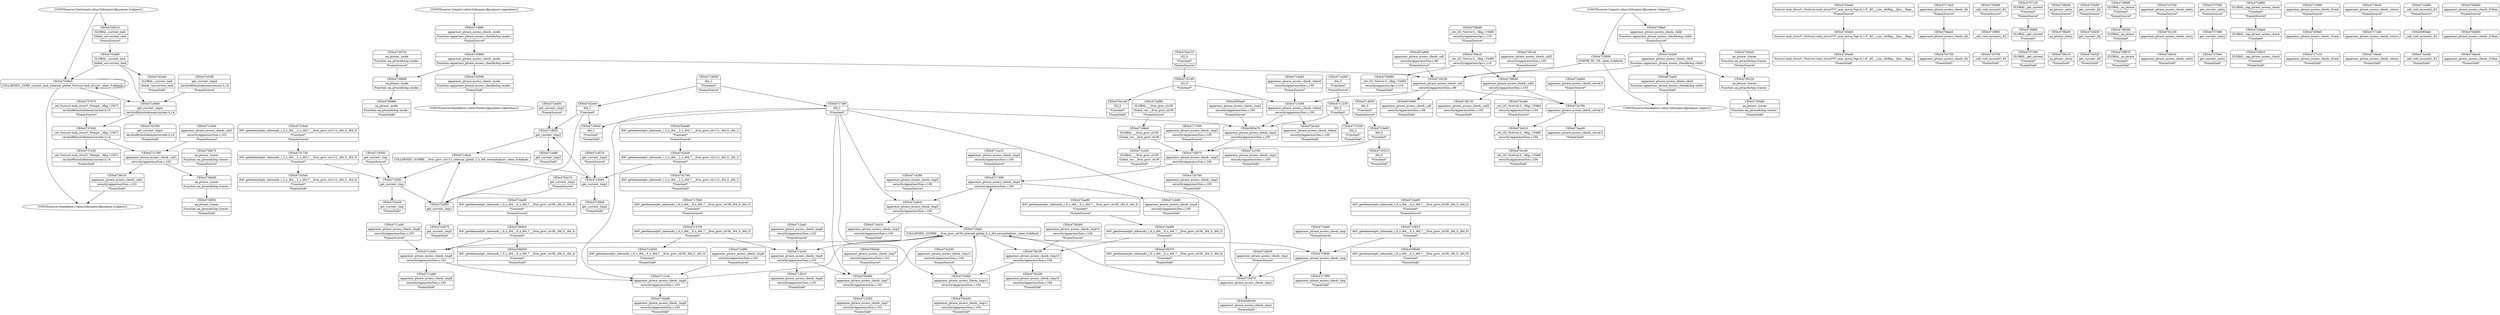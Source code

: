 digraph {
	CE0x4736c10 [shape=record,shape=Mrecord,label="{CE0x4736c10|apparmor_ptrace_access_check:_call1|security/apparmor/lsm.c,103|*SummSink*}"]
	"CONST[source:1(input),value:2(dynamic)][purpose:{operation}]"
	"CONST[source:2(external),value:2(dynamic)][purpose:{subject}]"
	CE0x4742e00 [shape=record,shape=Mrecord,label="{CE0x4742e00|get_current:_tmp|*SummSink*}"]
	CE0x47316a0 [shape=record,shape=Mrecord,label="{CE0x47316a0|i64*_getelementptr_inbounds_(_2_x_i64_,_2_x_i64_*___llvm_gcov_ctr112,_i64_0,_i64_0)|*Constant*|*SummSource*}"]
	CE0x471dbe0 [shape=record,shape=Mrecord,label="{CE0x471dbe0|COLLAPSED:_GCMRE___llvm_gcov_ctr112_internal_global_2_x_i64_zeroinitializer:_elem_0:default:}"]
	CE0x467ea00 [shape=record,shape=Mrecord,label="{CE0x467ea00|apparmor_ptrace_access_check:_child|Function::apparmor_ptrace_access_check&Arg::child::|*SummSink*}"]
	CE0x4717ef0 [shape=record,shape=Mrecord,label="{CE0x4717ef0|i64_1|*Constant*}"]
	CE0x470e3a0 [shape=record,shape=Mrecord,label="{CE0x470e3a0|apparmor_ptrace_access_check:_tobool|security/apparmor/lsm.c,100|*SummSink*}"]
	CE0x4738dd0 [shape=record,shape=Mrecord,label="{CE0x4738dd0|aa_ptrace:_tracer|Function::aa_ptrace&Arg::tracer::}"]
	CE0x471d570 [shape=record,shape=Mrecord,label="{CE0x471d570|get_current:_tmp2|*SummSource*}"]
	CE0x4743ea0 [shape=record,shape=Mrecord,label="{CE0x4743ea0|%struct.task_struct*_(%struct.task_struct**)*_asm_movq_%gs:$_1:P_,$0_,_r,im,_dirflag_,_fpsr_,_flags_|*SummSource*}"]
	CE0x4738f30 [shape=record,shape=Mrecord,label="{CE0x4738f30|aa_ptrace:_tracer|Function::aa_ptrace&Arg::tracer::|*SummSink*}"]
	CE0x4739ac0 [shape=record,shape=Mrecord,label="{CE0x4739ac0|_ret_i32_%error.0,_!dbg_!15485|security/apparmor/ipc.c,110}"]
	CE0x4718360 [shape=record,shape=Mrecord,label="{CE0x4718360|get_current:_tmp|*SummSource*}"]
	CE0x471e100 [shape=record,shape=Mrecord,label="{CE0x471e100|apparmor_ptrace_access_check:_tmp2|security/apparmor/lsm.c,100|*SummSink*}"]
	CE0x4725860 [shape=record,shape=Mrecord,label="{CE0x4725860|apparmor_ptrace_access_check:_mode|Function::apparmor_ptrace_access_check&Arg::mode::}"]
	CE0x4743cb0 [shape=record,shape=Mrecord,label="{CE0x4743cb0|GLOBAL:_current_task|Global_var:current_task|*SummSink*}"]
	CE0x4716510 [shape=record,shape=Mrecord,label="{CE0x4716510|i64_0|*Constant*|*SummSink*}"]
	CE0x470c730 [shape=record,shape=Mrecord,label="{CE0x470c730|apparmor_ptrace_access_check:_bb|*SummSink*}"]
	CE0x471e260 [shape=record,shape=Mrecord,label="{CE0x471e260|i64_2|*Constant*|*SummSource*}"]
	CE0x470e210 [shape=record,shape=Mrecord,label="{CE0x470e210|i32_0|*Constant*|*SummSource*}"]
	CE0x471d5e0 [shape=record,shape=Mrecord,label="{CE0x471d5e0|get_current:_tmp2|*SummSink*}"]
	CE0x4738370 [shape=record,shape=Mrecord,label="{CE0x4738370|i64*_getelementptr_inbounds_(_6_x_i64_,_6_x_i64_*___llvm_gcov_ctr39,_i64_0,_i64_5)|*Constant*|*SummSink*}"]
	CE0x4742ee0 [shape=record,shape=Mrecord,label="{CE0x4742ee0|i64_1|*Constant*}"]
	CE0x472af80 [shape=record,shape=Mrecord,label="{CE0x472af80|GLOBAL:___llvm_gcov_ctr39|Global_var:__llvm_gcov_ctr39|*SummSource*}"]
	CE0x4725590 [shape=record,shape=Mrecord,label="{CE0x4725590|apparmor_ptrace_access_check:_mode|Function::apparmor_ptrace_access_check&Arg::mode::|*SummSink*}"]
	CE0x4714050 [shape=record,shape=Mrecord,label="{CE0x4714050|i64_0|*Constant*|*SummSource*}"]
	CE0x4738130 [shape=record,shape=Mrecord,label="{CE0x4738130|apparmor_ptrace_access_check:_call2|security/apparmor/lsm.c,103|*SummSink*}"]
	CE0x473c0b0 [shape=record,shape=Mrecord,label="{CE0x473c0b0|apparmor_ptrace_access_check:_tmp11|security/apparmor/lsm.c,104}"]
	CE0x47182f0 [shape=record,shape=Mrecord,label="{CE0x47182f0|get_current:_tmp}"]
	CE0x4713c80 [shape=record,shape=Mrecord,label="{CE0x4713c80|apparmor_ptrace_access_check:_tobool|security/apparmor/lsm.c,100}"]
	CE0x471e920 [shape=record,shape=Mrecord,label="{CE0x471e920|i64*_getelementptr_inbounds_(_6_x_i64_,_6_x_i64_*___llvm_gcov_ctr39,_i64_0,_i64_3)|*Constant*|*SummSink*}"]
	CE0x4585c40 [shape=record,shape=Mrecord,label="{CE0x4585c40|apparmor_ptrace_access_check:_tmp1|*SummSink*}"]
	CE0x47336d0 [shape=record,shape=Mrecord,label="{CE0x47336d0|_call_void_mcount()_#2|*SummSource*}"]
	CE0x473aa50 [shape=record,shape=Mrecord,label="{CE0x473aa50|apparmor_ptrace_access_check:_retval.0|*SummSink*}"]
	CE0x470b950 [shape=record,shape=Mrecord,label="{CE0x470b950|i64*_getelementptr_inbounds_(_6_x_i64_,_6_x_i64_*___llvm_gcov_ctr39,_i64_0,_i64_4)|*Constant*|*SummSink*}"]
	CE0x4737120 [shape=record,shape=Mrecord,label="{CE0x4737120|GLOBAL:_get_current|*Constant*|*SummSource*}"]
	CE0x473b260 [shape=record,shape=Mrecord,label="{CE0x473b260|apparmor_ptrace_access_check:_tmp10|security/apparmor/lsm.c,104|*SummSource*}"]
	CE0x4737870 [shape=record,shape=Mrecord,label="{CE0x4737870|_ret_%struct.task_struct*_%tmp4,_!dbg_!15471|./arch/x86/include/asm/current.h,14|*SummSource*}"]
	CE0x4742870 [shape=record,shape=Mrecord,label="{CE0x4742870|get_current:_tmp1|*SummSink*}"]
	CE0x4738b00 [shape=record,shape=Mrecord,label="{CE0x4738b00|aa_ptrace:_entry|*SummSource*}"]
	CE0x4738080 [shape=record,shape=Mrecord,label="{CE0x4738080|apparmor_ptrace_access_check:_call2|security/apparmor/lsm.c,103}"]
	CE0x471bf90 [shape=record,shape=Mrecord,label="{CE0x471bf90|apparmor_ptrace_access_check:_tmp9|security/apparmor/lsm.c,103|*SummSource*}"]
	CE0x4743a80 [shape=record,shape=Mrecord,label="{CE0x4743a80|GLOBAL:_current_task|Global_var:current_task}"]
	CE0x4738c10 [shape=record,shape=Mrecord,label="{CE0x4738c10|aa_ptrace:_entry|*SummSink*}"]
	CE0x4714fd0 [shape=record,shape=Mrecord,label="{CE0x4714fd0|apparmor_ptrace_access_check:_mode|Function::apparmor_ptrace_access_check&Arg::mode::|*SummSource*}"]
	CE0x467e990 [shape=record,shape=Mrecord,label="{CE0x467e990|apparmor_ptrace_access_check:_call|security/apparmor/lsm.c,99|*SummSink*}"]
	CE0x4734020 [shape=record,shape=Mrecord,label="{CE0x4734020|get_current:_bb|*SummSink*}"]
	CE0x473cc40 [shape=record,shape=Mrecord,label="{CE0x473cc40|_ret_i32_%retval.0,_!dbg_!15480|security/apparmor/lsm.c,104|*SummSink*}"]
	CE0x471d820 [shape=record,shape=Mrecord,label="{CE0x471d820|get_current:_tmp3}"]
	CE0x47439a0 [shape=record,shape=Mrecord,label="{CE0x47439a0|COLLAPSED:_GCRE_current_task_external_global_%struct.task_struct*:_elem_0:default:}"]
	CE0x4725600 [shape=record,shape=Mrecord,label="{CE0x4725600|VOIDTB_TE:_CE:_elem_0:default:}"]
	CE0x4739bd0 [shape=record,shape=Mrecord,label="{CE0x4739bd0|_ret_i32_%error.0,_!dbg_!15485|security/apparmor/ipc.c,110|*SummSource*}"]
	CE0x4739690 [shape=record,shape=Mrecord,label="{CE0x4739690|aa_ptrace:_mode|Function::aa_ptrace&Arg::mode::}"]
	CE0x4714410 [shape=record,shape=Mrecord,label="{CE0x4714410|apparmor_ptrace_access_check:_tmp5|security/apparmor/lsm.c,100|*SummSink*}"]
	CE0x47386f0 [shape=record,shape=Mrecord,label="{CE0x47386f0|GLOBAL:_aa_ptrace|*Constant*|*SummSource*}"]
	CE0x470c100 [shape=record,shape=Mrecord,label="{CE0x470c100|apparmor_ptrace_access_check:_entry}"]
	CE0x471fab0 [shape=record,shape=Mrecord,label="{CE0x471fab0|COLLAPSED:_GCMRE___llvm_gcov_ctr39_internal_global_6_x_i64_zeroinitializer:_elem_0:default:}"]
	CE0x471ca10 [shape=record,shape=Mrecord,label="{CE0x471ca10|apparmor_ptrace_access_check:_tmp4|security/apparmor/lsm.c,100|*SummSource*}"]
	CE0x47375d0 [shape=record,shape=Mrecord,label="{CE0x47375d0|get_current:_entry|*SummSource*}"]
	CE0x4739d90 [shape=record,shape=Mrecord,label="{CE0x4739d90|_ret_i32_%error.0,_!dbg_!15485|security/apparmor/ipc.c,110|*SummSink*}"]
	CE0x473b450 [shape=record,shape=Mrecord,label="{CE0x473b450|apparmor_ptrace_access_check:_tmp11|security/apparmor/lsm.c,104|*SummSink*}"]
	CE0x472a8c0 [shape=record,shape=Mrecord,label="{CE0x472a8c0|apparmor_ptrace_access_check:_tmp5|security/apparmor/lsm.c,100}"]
	CE0x4742a30 [shape=record,shape=Mrecord,label="{CE0x4742a30|i64*_getelementptr_inbounds_(_2_x_i64_,_2_x_i64_*___llvm_gcov_ctr112,_i64_0,_i64_1)|*Constant*}"]
	CE0x4724de0 [shape=record,shape=Mrecord,label="{CE0x4724de0|GLOBAL:_cap_ptrace_access_check|*Constant*}"]
	CE0x4731750 [shape=record,shape=Mrecord,label="{CE0x4731750|i64*_getelementptr_inbounds_(_2_x_i64_,_2_x_i64_*___llvm_gcov_ctr112,_i64_0,_i64_0)|*Constant*}"]
	CE0x47269e0 [shape=record,shape=Mrecord,label="{CE0x47269e0|apparmor_ptrace_access_check:_if.end}"]
	CE0x4718ee0 [shape=record,shape=Mrecord,label="{CE0x4718ee0|apparmor_ptrace_access_check:_return|*SummSink*}"]
	CE0x471c780 [shape=record,shape=Mrecord,label="{CE0x471c780|apparmor_ptrace_access_check:_call1|security/apparmor/lsm.c,103}"]
	CE0x47427d0 [shape=record,shape=Mrecord,label="{CE0x47427d0|i64*_getelementptr_inbounds_(_2_x_i64_,_2_x_i64_*___llvm_gcov_ctr112,_i64_0,_i64_1)|*Constant*|*SummSink*}"]
	CE0x47397c0 [shape=record,shape=Mrecord,label="{CE0x47397c0|aa_ptrace:_mode|Function::aa_ptrace&Arg::mode::|*SummSource*}"]
	CE0x4730a40 [shape=record,shape=Mrecord,label="{CE0x4730a40|%struct.task_struct*_(%struct.task_struct**)*_asm_movq_%gs:$_1:P_,$0_,_r,im,_dirflag_,_fpsr_,_flags_|*SummSink*}"]
	CE0x470eee0 [shape=record,shape=Mrecord,label="{CE0x470eee0|apparmor_ptrace_access_check:_bb}"]
	CE0x4712a30 [shape=record,shape=Mrecord,label="{CE0x4712a30|apparmor_ptrace_access_check:_tmp6|security/apparmor/lsm.c,101}"]
	CE0x473b1f0 [shape=record,shape=Mrecord,label="{CE0x473b1f0|apparmor_ptrace_access_check:_tmp10|security/apparmor/lsm.c,104}"]
	CE0x471f060 [shape=record,shape=Mrecord,label="{CE0x471f060|_call_void_mcount()_#2}"]
	CE0x4717cd0 [shape=record,shape=Mrecord,label="{CE0x4717cd0|apparmor_ptrace_access_check:_return}"]
	CE0x471d6d0 [shape=record,shape=Mrecord,label="{CE0x471d6d0|get_current:_tmp4|./arch/x86/include/asm/current.h,14}"]
	CE0x4717dc0 [shape=record,shape=Mrecord,label="{CE0x4717dc0|apparmor_ptrace_access_check:_bb|*SummSource*}"]
	CE0x4718000 [shape=record,shape=Mrecord,label="{CE0x4718000|i64_1|*Constant*|*SummSource*}"]
	CE0x473b2d0 [shape=record,shape=Mrecord,label="{CE0x473b2d0|apparmor_ptrace_access_check:_tmp10|security/apparmor/lsm.c,104|*SummSink*}"]
	CE0x4733e60 [shape=record,shape=Mrecord,label="{CE0x4733e60|get_current:_bb|*SummSource*}"]
	CE0x473ae80 [shape=record,shape=Mrecord,label="{CE0x473ae80|i64*_getelementptr_inbounds_(_6_x_i64_,_6_x_i64_*___llvm_gcov_ctr39,_i64_0,_i64_5)|*Constant*|*SummSource*}"]
	CE0x471cb90 [shape=record,shape=Mrecord,label="{CE0x471cb90|apparmor_ptrace_access_check:_tmp4|security/apparmor/lsm.c,100|*SummSink*}"]
	CE0x4738a00 [shape=record,shape=Mrecord,label="{CE0x4738a00|aa_ptrace:_entry}"]
	CE0x473a780 [shape=record,shape=Mrecord,label="{CE0x473a780|apparmor_ptrace_access_check:_retval.0}"]
	CE0x47392e0 [shape=record,shape=Mrecord,label="{CE0x47392e0|aa_ptrace:_tracee|Function::aa_ptrace&Arg::tracee::|*SummSource*}"]
	CE0x470abd0 [shape=record,shape=Mrecord,label="{CE0x470abd0|i64*_getelementptr_inbounds_(_2_x_i64_,_2_x_i64_*___llvm_gcov_ctr112,_i64_0,_i64_1)|*Constant*|*SummSource*}"]
	CE0x4724f10 [shape=record,shape=Mrecord,label="{CE0x4724f10|GLOBAL:_cap_ptrace_access_check|*Constant*|*SummSink*}"]
	CE0x473c610 [shape=record,shape=Mrecord,label="{CE0x473c610|_ret_i32_%retval.0,_!dbg_!15480|security/apparmor/lsm.c,104}"]
	CE0x4714700 [shape=record,shape=Mrecord,label="{CE0x4714700|i64*_getelementptr_inbounds_(_6_x_i64_,_6_x_i64_*___llvm_gcov_ctr39,_i64_0,_i64_3)|*Constant*}"]
	CE0x4736f60 [shape=record,shape=Mrecord,label="{CE0x4736f60|GLOBAL:_get_current|*Constant*}"]
	CE0x473c5a0 [shape=record,shape=Mrecord,label="{CE0x473c5a0|i64*_getelementptr_inbounds_(_2_x_i64_,_2_x_i64_*___llvm_gcov_ctr112,_i64_0,_i64_0)|*Constant*|*SummSink*}"]
	CE0x4743dc0 [shape=record,shape=Mrecord,label="{CE0x4743dc0|%struct.task_struct*_(%struct.task_struct**)*_asm_movq_%gs:$_1:P_,$0_,_r,im,_dirflag_,_fpsr_,_flags_}"]
	CE0x47376e0 [shape=record,shape=Mrecord,label="{CE0x47376e0|get_current:_entry|*SummSink*}"]
	CE0x4717c10 [shape=record,shape=Mrecord,label="{CE0x4717c10|apparmor_ptrace_access_check:_if.end|*SummSink*}"]
	CE0x471eb80 [shape=record,shape=Mrecord,label="{CE0x471eb80|_call_void_mcount()_#2|*SummSource*}"]
	CE0x4716b30 [shape=record,shape=Mrecord,label="{CE0x4716b30|apparmor_ptrace_access_check:_tmp1|*SummSource*}"]
	CE0x4738870 [shape=record,shape=Mrecord,label="{CE0x4738870|GLOBAL:_aa_ptrace|*Constant*|*SummSink*}"]
	CE0x473ca80 [shape=record,shape=Mrecord,label="{CE0x473ca80|_ret_i32_%retval.0,_!dbg_!15480|security/apparmor/lsm.c,104|*SummSource*}"]
	CE0x470b9c0 [shape=record,shape=Mrecord,label="{CE0x470b9c0|i64*_getelementptr_inbounds_(_6_x_i64_,_6_x_i64_*___llvm_gcov_ctr39,_i64_0,_i64_4)|*Constant*}"]
	CE0x4737d20 [shape=record,shape=Mrecord,label="{CE0x4737d20|_ret_%struct.task_struct*_%tmp4,_!dbg_!15471|./arch/x86/include/asm/current.h,14}"]
	CE0x473c230 [shape=record,shape=Mrecord,label="{CE0x473c230|apparmor_ptrace_access_check:_tmp11|security/apparmor/lsm.c,104|*SummSource*}"]
	CE0x4739960 [shape=record,shape=Mrecord,label="{CE0x4739960|aa_ptrace:_mode|Function::aa_ptrace&Arg::mode::|*SummSink*}"]
	CE0x4733790 [shape=record,shape=Mrecord,label="{CE0x4733790|_call_void_mcount()_#2|*SummSink*}"]
	CE0x4585ae0 [shape=record,shape=Mrecord,label="{CE0x4585ae0|apparmor_ptrace_access_check:_tmp2|security/apparmor/lsm.c,100|*SummSource*}"]
	CE0x4717500 [shape=record,shape=Mrecord,label="{CE0x4717500|apparmor_ptrace_access_check:_tmp3|security/apparmor/lsm.c,100|*SummSource*}"]
	CE0x467a8d0 [shape=record,shape=Mrecord,label="{CE0x467a8d0|apparmor_ptrace_access_check:_call|security/apparmor/lsm.c,99|*SummSource*}"]
	CE0x47151d0 [shape=record,shape=Mrecord,label="{CE0x47151d0|i32_0|*Constant*}"]
	CE0x4711a40 [shape=record,shape=Mrecord,label="{CE0x4711a40|apparmor_ptrace_access_check:_tmp8|security/apparmor/lsm.c,103|*SummSource*}"]
	"CONST[source:0(mediator),value:0(static)][purpose:{operation}]"
	CE0x473a8b0 [shape=record,shape=Mrecord,label="{CE0x473a8b0|apparmor_ptrace_access_check:_retval.0|*SummSource*}"]
	CE0x470b5e0 [shape=record,shape=Mrecord,label="{CE0x470b5e0|apparmor_ptrace_access_check:_tmp7|security/apparmor/lsm.c,101|*SummSource*}"]
	CE0x471d910 [shape=record,shape=Mrecord,label="{CE0x471d910|i64*_getelementptr_inbounds_(_6_x_i64_,_6_x_i64_*___llvm_gcov_ctr39,_i64_0,_i64_0)|*Constant*}"]
	CE0x470dd60 [shape=record,shape=Mrecord,label="{CE0x470dd60|apparmor_ptrace_access_check:_if.then}"]
	CE0x47107b0 [shape=record,shape=Mrecord,label="{CE0x47107b0|apparmor_ptrace_access_check:_entry|*SummSource*}"]
	CE0x4739480 [shape=record,shape=Mrecord,label="{CE0x4739480|aa_ptrace:_tracee|Function::aa_ptrace&Arg::tracee::|*SummSink*}"]
	CE0x4718e20 [shape=record,shape=Mrecord,label="{CE0x4718e20|apparmor_ptrace_access_check:_return|*SummSource*}"]
	CE0x471f9d0 [shape=record,shape=Mrecord,label="{CE0x471f9d0|apparmor_ptrace_access_check:_tmp}"]
	CE0x47381a0 [shape=record,shape=Mrecord,label="{CE0x47381a0|apparmor_ptrace_access_check:_call2|security/apparmor/lsm.c,103|*SummSource*}"]
	CE0x4739120 [shape=record,shape=Mrecord,label="{CE0x4739120|aa_ptrace:_tracee|Function::aa_ptrace&Arg::tracee::}"]
	CE0x4718fa0 [shape=record,shape=Mrecord,label="{CE0x4718fa0|apparmor_ptrace_access_check:_child|Function::apparmor_ptrace_access_check&Arg::child::|*SummSource*}"]
	CE0x471d500 [shape=record,shape=Mrecord,label="{CE0x471d500|get_current:_tmp2}"]
	CE0x471ed30 [shape=record,shape=Mrecord,label="{CE0x471ed30|get_current:_tmp3|*SummSource*}"]
	CE0x47131b0 [shape=record,shape=Mrecord,label="{CE0x47131b0|i64_2|*Constant*|*SummSink*}"]
	CE0x471ec60 [shape=record,shape=Mrecord,label="{CE0x471ec60|_call_void_mcount()_#2|*SummSink*}"]
	CE0x47166e0 [shape=record,shape=Mrecord,label="{CE0x47166e0|GLOBAL:___llvm_gcov_ctr39|Global_var:__llvm_gcov_ctr39}"]
	CE0x4738e70 [shape=record,shape=Mrecord,label="{CE0x4738e70|aa_ptrace:_tracer|Function::aa_ptrace&Arg::tracer::|*SummSource*}"]
	CE0x470ddd0 [shape=record,shape=Mrecord,label="{CE0x470ddd0|apparmor_ptrace_access_check:_if.then|*SummSource*}"]
	CE0x471fa40 [shape=record,shape=Mrecord,label="{CE0x471fa40|apparmor_ptrace_access_check:_tmp|*SummSource*}"]
	CE0x470de40 [shape=record,shape=Mrecord,label="{CE0x470de40|apparmor_ptrace_access_check:_if.then|*SummSink*}"]
	CE0x4711cc0 [shape=record,shape=Mrecord,label="{CE0x4711cc0|apparmor_ptrace_access_check:_tmp9|security/apparmor/lsm.c,103}"]
	CE0x471edf0 [shape=record,shape=Mrecord,label="{CE0x471edf0|get_current:_tmp3|*SummSink*}"]
	"CONST[source:0(mediator),value:2(dynamic)][purpose:{object}]"
	CE0x4712d20 [shape=record,shape=Mrecord,label="{CE0x4712d20|apparmor_ptrace_access_check:_tmp7|security/apparmor/lsm.c,101|*SummSink*}"]
	CE0x471da00 [shape=record,shape=Mrecord,label="{CE0x471da00|i64*_getelementptr_inbounds_(_6_x_i64_,_6_x_i64_*___llvm_gcov_ctr39,_i64_0,_i64_0)|*Constant*|*SummSource*}"]
	CE0x472a740 [shape=record,shape=Mrecord,label="{CE0x472a740|apparmor_ptrace_access_check:_tmp3|security/apparmor/lsm.c,100|*SummSink*}"]
	CE0x4712b10 [shape=record,shape=Mrecord,label="{CE0x4712b10|apparmor_ptrace_access_check:_tmp6|security/apparmor/lsm.c,101|*SummSink*}"]
	CE0x4713e90 [shape=record,shape=Mrecord,label="{CE0x4713e90|i64_0|*Constant*}"]
	CE0x4717f90 [shape=record,shape=Mrecord,label="{CE0x4717f90|apparmor_ptrace_access_check:_tmp|*SummSink*}"]
	CE0x4585da0 [shape=record,shape=Mrecord,label="{CE0x4585da0|_call_void_mcount()_#2}"]
	CE0x4585a70 [shape=record,shape=Mrecord,label="{CE0x4585a70|apparmor_ptrace_access_check:_tmp2|security/apparmor/lsm.c,100}"]
	"CONST[source:1(input),value:2(dynamic)][purpose:{object}]"
	CE0x4713990 [shape=record,shape=Mrecord,label="{CE0x4713990|apparmor_ptrace_access_check:_if.end|*SummSource*}"]
	CE0x4743b10 [shape=record,shape=Mrecord,label="{CE0x4743b10|GLOBAL:_current_task|Global_var:current_task|*SummSource*}"]
	CE0x47180e0 [shape=record,shape=Mrecord,label="{CE0x47180e0|i64_1|*Constant*|*SummSink*}"]
	CE0x4717490 [shape=record,shape=Mrecord,label="{CE0x4717490|apparmor_ptrace_access_check:_tmp4|security/apparmor/lsm.c,100}"]
	CE0x470e1a0 [shape=record,shape=Mrecord,label="{CE0x470e1a0|i32_0|*Constant*|*SummSink*}"]
	CE0x4742f50 [shape=record,shape=Mrecord,label="{CE0x4742f50|get_current:_tmp1}"]
	CE0x47176b0 [shape=record,shape=Mrecord,label="{CE0x47176b0|i64*_getelementptr_inbounds_(_6_x_i64_,_6_x_i64_*___llvm_gcov_ctr39,_i64_0,_i64_3)|*Constant*|*SummSource*}"]
	CE0x470b480 [shape=record,shape=Mrecord,label="{CE0x470b480|apparmor_ptrace_access_check:_tmp7|security/apparmor/lsm.c,101}"]
	CE0x4737300 [shape=record,shape=Mrecord,label="{CE0x4737300|GLOBAL:_get_current|*Constant*|*SummSink*}"]
	CE0x4724f80 [shape=record,shape=Mrecord,label="{CE0x4724f80|GLOBAL:_cap_ptrace_access_check|*Constant*|*SummSource*}"]
	CE0x4733d30 [shape=record,shape=Mrecord,label="{CE0x4733d30|get_current:_bb}"]
	CE0x4738300 [shape=record,shape=Mrecord,label="{CE0x4738300|GLOBAL:_aa_ptrace|*Constant*}"]
	CE0x4714290 [shape=record,shape=Mrecord,label="{CE0x4714290|apparmor_ptrace_access_check:_tmp5|security/apparmor/lsm.c,100|*SummSource*}"]
	CE0x470e5c0 [shape=record,shape=Mrecord,label="{CE0x470e5c0|apparmor_ptrace_access_check:_entry|*SummSink*}"]
	CE0x471ba00 [shape=record,shape=Mrecord,label="{CE0x471ba00|i64*_getelementptr_inbounds_(_6_x_i64_,_6_x_i64_*___llvm_gcov_ctr39,_i64_0,_i64_4)|*Constant*|*SummSource*}"]
	CE0x470f0d0 [shape=record,shape=Mrecord,label="{CE0x470f0d0|i64*_getelementptr_inbounds_(_6_x_i64_,_6_x_i64_*___llvm_gcov_ctr39,_i64_0,_i64_0)|*Constant*|*SummSink*}"]
	CE0x4711ab0 [shape=record,shape=Mrecord,label="{CE0x4711ab0|apparmor_ptrace_access_check:_tmp8|security/apparmor/lsm.c,103|*SummSink*}"]
	CE0x4737490 [shape=record,shape=Mrecord,label="{CE0x4737490|get_current:_entry}"]
	CE0x471c940 [shape=record,shape=Mrecord,label="{CE0x471c940|apparmor_ptrace_access_check:_call1|security/apparmor/lsm.c,103|*SummSource*}"]
	CE0x4712aa0 [shape=record,shape=Mrecord,label="{CE0x4712aa0|apparmor_ptrace_access_check:_tmp6|security/apparmor/lsm.c,101|*SummSource*}"]
	CE0x4718070 [shape=record,shape=Mrecord,label="{CE0x4718070|apparmor_ptrace_access_check:_tmp1}"]
	CE0x47162b0 [shape=record,shape=Mrecord,label="{CE0x47162b0|apparmor_ptrace_access_check:_child|Function::apparmor_ptrace_access_check&Arg::child::}"]
	CE0x4716670 [shape=record,shape=Mrecord,label="{CE0x4716670|apparmor_ptrace_access_check:_tmp3|security/apparmor/lsm.c,100}"]
	CE0x4711230 [shape=record,shape=Mrecord,label="{CE0x4711230|i64_2|*Constant*}"]
	CE0x471bdd0 [shape=record,shape=Mrecord,label="{CE0x471bdd0|apparmor_ptrace_access_check:_tmp9|security/apparmor/lsm.c,103|*SummSink*}"]
	CE0x471ce30 [shape=record,shape=Mrecord,label="{CE0x471ce30|GLOBAL:___llvm_gcov_ctr39|Global_var:__llvm_gcov_ctr39|*SummSink*}"]
	CE0x4718150 [shape=record,shape=Mrecord,label="{CE0x4718150|apparmor_ptrace_access_check:_call|security/apparmor/lsm.c,99}"]
	CE0x47119d0 [shape=record,shape=Mrecord,label="{CE0x47119d0|apparmor_ptrace_access_check:_tmp8|security/apparmor/lsm.c,103}"]
	CE0x4737e30 [shape=record,shape=Mrecord,label="{CE0x4737e30|_ret_%struct.task_struct*_%tmp4,_!dbg_!15471|./arch/x86/include/asm/current.h,14|*SummSink*}"]
	CE0x4742e70 [shape=record,shape=Mrecord,label="{CE0x4742e70|get_current:_tmp1|*SummSource*}"]
	CE0x4743390 [shape=record,shape=Mrecord,label="{CE0x4743390|get_current:_tmp4|./arch/x86/include/asm/current.h,14|*SummSink*}"]
	"CONST[source:0(mediator),value:2(dynamic)][purpose:{subject}]"
	CE0x47432f0 [shape=record,shape=Mrecord,label="{CE0x47432f0|get_current:_tmp4|./arch/x86/include/asm/current.h,14|*SummSource*}"]
	CE0x473ad80 [shape=record,shape=Mrecord,label="{CE0x473ad80|i64*_getelementptr_inbounds_(_6_x_i64_,_6_x_i64_*___llvm_gcov_ctr39,_i64_0,_i64_5)|*Constant*}"]
	CE0x4714cb0 [shape=record,shape=Mrecord,label="{CE0x4714cb0|apparmor_ptrace_access_check:_tobool|security/apparmor/lsm.c,100|*SummSource*}"]
	CE0x4738a00 -> CE0x4738c10
	CE0x4716670 -> CE0x472a740
	CE0x473c230 -> CE0x473c0b0
	CE0x4739ac0 -> CE0x4739d90
	CE0x4738080 -> CE0x473a780
	CE0x4714cb0 -> CE0x4713c80
	CE0x4713c80 -> CE0x4585a70
	CE0x4714290 -> CE0x472a8c0
	CE0x473c0b0 -> CE0x473b450
	CE0x473a780 -> CE0x473c610
	CE0x470b9c0 -> CE0x470b950
	CE0x4725860 -> CE0x4725590
	CE0x4724f80 -> CE0x4724de0
	CE0x4731750 -> CE0x47182f0
	CE0x4717ef0 -> CE0x473c0b0
	CE0x4733e60 -> CE0x4733d30
	CE0x4711cc0 -> CE0x471bdd0
	CE0x471ca10 -> CE0x4717490
	CE0x47166e0 -> CE0x471ce30
	CE0x4739bd0 -> CE0x4739ac0
	CE0x4717500 -> CE0x4716670
	CE0x4717ef0 -> CE0x472a8c0
	CE0x4743b10 -> CE0x4743a80
	CE0x4725590 -> "CONST[source:0(mediator),value:0(static)][purpose:{operation}]"
	CE0x4717490 -> CE0x471cb90
	CE0x471f060 -> CE0x4733790
	CE0x47107b0 -> CE0x470c100
	CE0x4585da0 -> CE0x471ec60
	CE0x4737d20 -> CE0x4737e30
	CE0x4718150 -> CE0x473a780
	CE0x4742ee0 -> CE0x4742f50
	CE0x4718e20 -> CE0x4717cd0
	CE0x471d6d0 -> CE0x4737d20
	CE0x4717ef0 -> CE0x47180e0
	CE0x47119d0 -> CE0x4711cc0
	CE0x472a8c0 -> CE0x471fab0
	CE0x4738080 -> CE0x4738130
	CE0x4712a30 -> CE0x470b480
	CE0x4718070 -> CE0x4585c40
	CE0x4718360 -> CE0x47182f0
	"CONST[source:1(input),value:2(dynamic)][purpose:{object}]" -> CE0x4718fa0
	CE0x4743a80 -> CE0x4743cb0
	CE0x47176b0 -> CE0x4714700
	CE0x471d910 -> CE0x470f0d0
	CE0x47119d0 -> CE0x4711ab0
	CE0x47166e0 -> CE0x4716670
	CE0x471fa40 -> CE0x471f9d0
	CE0x4711230 -> CE0x47131b0
	CE0x471dbe0 -> CE0x471d500
	CE0x4717ef0 -> CE0x470b480
	CE0x4716670 -> CE0x4717490
	CE0x47432f0 -> CE0x471d6d0
	CE0x473a8b0 -> CE0x473a780
	CE0x4718fa0 -> CE0x47162b0
	CE0x4737490 -> CE0x47376e0
	CE0x471ba00 -> CE0x470b9c0
	CE0x4733d30 -> CE0x4734020
	CE0x4712a30 -> CE0x4712b10
	CE0x47162b0 -> CE0x4718150
	CE0x4717ef0 -> CE0x4585a70
	CE0x471c940 -> CE0x471c780
	CE0x470eee0 -> CE0x470c730
	CE0x4714050 -> CE0x4713e90
	"CONST[source:1(input),value:2(dynamic)][purpose:{operation}]" -> CE0x4714fd0
	CE0x4737120 -> CE0x4736f60
	CE0x472a8c0 -> CE0x4714410
	CE0x4737870 -> CE0x4737d20
	CE0x4742e70 -> CE0x4742f50
	CE0x4743a80 -> CE0x471d6d0
	CE0x4717cd0 -> CE0x4718ee0
	CE0x4725860 -> CE0x4718150
	CE0x471eb80 -> CE0x4585da0
	CE0x47316a0 -> CE0x4731750
	CE0x470b5e0 -> CE0x470b480
	CE0x471dbe0 -> CE0x47182f0
	CE0x4713c80 -> CE0x470e3a0
	CE0x4711a40 -> CE0x47119d0
	CE0x4725600 -> "CONST[source:0(mediator),value:2(dynamic)][purpose:{object}]"
	CE0x470dd60 -> CE0x470de40
	CE0x47439a0 -> "CONST[source:0(mediator),value:2(dynamic)][purpose:{subject}]"
	CE0x4736c10 -> "CONST[source:0(mediator),value:2(dynamic)][purpose:{subject}]"
	CE0x471da00 -> CE0x471d910
	CE0x4742f50 -> CE0x471dbe0
	CE0x47151d0 -> CE0x4713c80
	CE0x470ddd0 -> CE0x470dd60
	CE0x471fab0 -> CE0x4717490
	CE0x4716b30 -> CE0x4718070
	CE0x4711230 -> CE0x4585a70
	CE0x47397c0 -> CE0x4739690
	CE0x4742ee0 -> CE0x471d820
	CE0x4736f60 -> CE0x4737300
	CE0x473b1f0 -> CE0x473b2d0
	CE0x473ca80 -> CE0x473c610
	CE0x470b480 -> CE0x471fab0
	CE0x4713990 -> CE0x47269e0
	CE0x470e210 -> CE0x47151d0
	CE0x473ae80 -> CE0x473ad80
	CE0x4738e70 -> CE0x4738dd0
	CE0x471e260 -> CE0x4711230
	CE0x473ad80 -> CE0x473b1f0
	CE0x47439a0 -> CE0x47439a0
	CE0x471fab0 -> CE0x4712a30
	CE0x471d500 -> CE0x471d5e0
	CE0x470c100 -> CE0x470e5c0
	CE0x471d820 -> CE0x471dbe0
	CE0x470b9c0 -> CE0x47119d0
	CE0x4742ee0 -> CE0x47180e0
	CE0x4739120 -> CE0x4739480
	CE0x47162b0 -> CE0x467ea00
	CE0x4711cc0 -> CE0x471fab0
	"CONST[source:2(external),value:2(dynamic)][purpose:{subject}]" -> CE0x47439a0
	CE0x4712aa0 -> CE0x4712a30
	CE0x47182f0 -> CE0x4742f50
	CE0x4742f50 -> CE0x4742870
	CE0x471c780 -> CE0x4736c10
	CE0x471f9d0 -> CE0x4717f90
	CE0x4713e90 -> CE0x4716510
	"CONST[source:2(external),value:2(dynamic)][purpose:{subject}]" -> CE0x4743b10
	CE0x473c0b0 -> CE0x471fab0
	CE0x473b1f0 -> CE0x473c0b0
	CE0x473a780 -> CE0x473aa50
	CE0x4742a30 -> CE0x471d500
	CE0x4738dd0 -> CE0x4738f30
	CE0x471fab0 -> CE0x47119d0
	CE0x4585a70 -> CE0x471e100
	CE0x4739690 -> CE0x4739960
	CE0x4724de0 -> CE0x4724f10
	CE0x4737d20 -> CE0x471c780
	CE0x470abd0 -> CE0x4742a30
	CE0x47375d0 -> CE0x4737490
	CE0x467a8d0 -> CE0x4718150
	CE0x473b260 -> CE0x473b1f0
	CE0x471ed30 -> CE0x471d820
	CE0x4743a80 -> CE0x47439a0
	CE0x4717ef0 -> CE0x4718070
	CE0x473c610 -> CE0x473cc40
	CE0x4717dc0 -> CE0x470eee0
	CE0x4725600 -> CE0x4718150
	CE0x4718150 -> CE0x467e990
	CE0x473ad80 -> CE0x4738370
	CE0x471fab0 -> CE0x473b1f0
	CE0x471d500 -> CE0x471d820
	CE0x4742a30 -> CE0x47427d0
	CE0x4743ea0 -> CE0x4743dc0
	CE0x47162b0 -> CE0x4739120
	CE0x4714700 -> CE0x4712a30
	CE0x471c780 -> CE0x4738dd0
	CE0x4714fd0 -> CE0x4725860
	CE0x47439a0 -> CE0x471d6d0
	CE0x4717490 -> CE0x472a8c0
	CE0x4743dc0 -> CE0x4730a40
	CE0x4739ac0 -> CE0x4738080
	CE0x4714700 -> CE0x471e920
	CE0x470b480 -> CE0x4712d20
	CE0x4718000 -> CE0x4742ee0
	CE0x4718150 -> CE0x4713c80
	CE0x471d6d0 -> CE0x4743390
	CE0x4713e90 -> CE0x4716670
	CE0x471fab0 -> CE0x471f9d0
	CE0x471f9d0 -> CE0x4718070
	CE0x47269e0 -> CE0x4717c10
	CE0x4585ae0 -> CE0x4585a70
	CE0x471bf90 -> CE0x4711cc0
	"CONST[source:1(input),value:2(dynamic)][purpose:{object}]" -> CE0x4725600
	CE0x467ea00 -> "CONST[source:0(mediator),value:2(dynamic)][purpose:{object}]"
	CE0x471d820 -> CE0x471edf0
	CE0x47151d0 -> CE0x470e1a0
	CE0x4738300 -> CE0x4738870
	CE0x4738b00 -> CE0x4738a00
	CE0x4718070 -> CE0x471fab0
	CE0x47386f0 -> CE0x4738300
	CE0x4585a70 -> CE0x4716670
	CE0x471d910 -> CE0x471f9d0
	CE0x4718000 -> CE0x4717ef0
	CE0x471d570 -> CE0x471d500
	CE0x4717ef0 -> CE0x4711cc0
	CE0x47381a0 -> CE0x4738080
	CE0x47336d0 -> CE0x471f060
	CE0x472af80 -> CE0x47166e0
	CE0x4731750 -> CE0x473c5a0
	CE0x4725860 -> CE0x4739690
	CE0x47392e0 -> CE0x4739120
	CE0x47182f0 -> CE0x4742e00
}